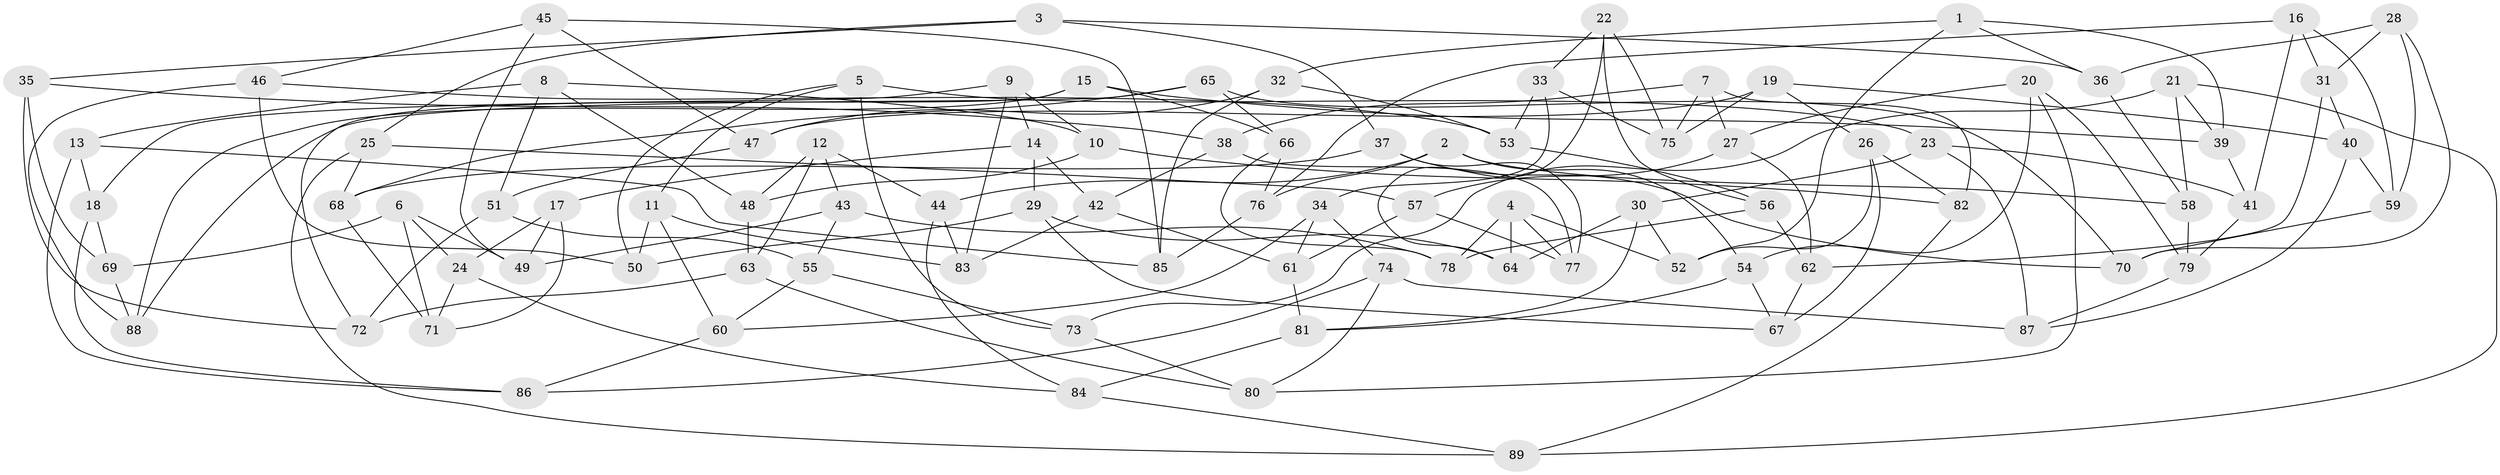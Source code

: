 // Generated by graph-tools (version 1.1) at 2025/03/03/09/25 03:03:04]
// undirected, 89 vertices, 178 edges
graph export_dot {
graph [start="1"]
  node [color=gray90,style=filled];
  1;
  2;
  3;
  4;
  5;
  6;
  7;
  8;
  9;
  10;
  11;
  12;
  13;
  14;
  15;
  16;
  17;
  18;
  19;
  20;
  21;
  22;
  23;
  24;
  25;
  26;
  27;
  28;
  29;
  30;
  31;
  32;
  33;
  34;
  35;
  36;
  37;
  38;
  39;
  40;
  41;
  42;
  43;
  44;
  45;
  46;
  47;
  48;
  49;
  50;
  51;
  52;
  53;
  54;
  55;
  56;
  57;
  58;
  59;
  60;
  61;
  62;
  63;
  64;
  65;
  66;
  67;
  68;
  69;
  70;
  71;
  72;
  73;
  74;
  75;
  76;
  77;
  78;
  79;
  80;
  81;
  82;
  83;
  84;
  85;
  86;
  87;
  88;
  89;
  1 -- 36;
  1 -- 39;
  1 -- 52;
  1 -- 32;
  2 -- 44;
  2 -- 76;
  2 -- 58;
  2 -- 54;
  3 -- 37;
  3 -- 36;
  3 -- 25;
  3 -- 35;
  4 -- 77;
  4 -- 64;
  4 -- 52;
  4 -- 78;
  5 -- 50;
  5 -- 73;
  5 -- 11;
  5 -- 23;
  6 -- 24;
  6 -- 49;
  6 -- 69;
  6 -- 71;
  7 -- 75;
  7 -- 27;
  7 -- 38;
  7 -- 82;
  8 -- 51;
  8 -- 13;
  8 -- 48;
  8 -- 10;
  9 -- 14;
  9 -- 18;
  9 -- 10;
  9 -- 83;
  10 -- 82;
  10 -- 48;
  11 -- 83;
  11 -- 60;
  11 -- 50;
  12 -- 43;
  12 -- 44;
  12 -- 63;
  12 -- 48;
  13 -- 86;
  13 -- 18;
  13 -- 85;
  14 -- 29;
  14 -- 42;
  14 -- 17;
  15 -- 39;
  15 -- 66;
  15 -- 72;
  15 -- 88;
  16 -- 41;
  16 -- 31;
  16 -- 76;
  16 -- 59;
  17 -- 24;
  17 -- 49;
  17 -- 71;
  18 -- 69;
  18 -- 86;
  19 -- 26;
  19 -- 47;
  19 -- 75;
  19 -- 40;
  20 -- 54;
  20 -- 79;
  20 -- 27;
  20 -- 80;
  21 -- 89;
  21 -- 39;
  21 -- 58;
  21 -- 73;
  22 -- 75;
  22 -- 56;
  22 -- 64;
  22 -- 33;
  23 -- 41;
  23 -- 87;
  23 -- 30;
  24 -- 84;
  24 -- 71;
  25 -- 68;
  25 -- 89;
  25 -- 57;
  26 -- 67;
  26 -- 82;
  26 -- 52;
  27 -- 57;
  27 -- 62;
  28 -- 59;
  28 -- 36;
  28 -- 31;
  28 -- 70;
  29 -- 50;
  29 -- 64;
  29 -- 67;
  30 -- 81;
  30 -- 64;
  30 -- 52;
  31 -- 40;
  31 -- 62;
  32 -- 53;
  32 -- 47;
  32 -- 85;
  33 -- 53;
  33 -- 75;
  33 -- 34;
  34 -- 60;
  34 -- 74;
  34 -- 61;
  35 -- 38;
  35 -- 69;
  35 -- 72;
  36 -- 58;
  37 -- 70;
  37 -- 68;
  37 -- 77;
  38 -- 77;
  38 -- 42;
  39 -- 41;
  40 -- 59;
  40 -- 87;
  41 -- 79;
  42 -- 83;
  42 -- 61;
  43 -- 49;
  43 -- 55;
  43 -- 78;
  44 -- 83;
  44 -- 84;
  45 -- 46;
  45 -- 85;
  45 -- 47;
  45 -- 49;
  46 -- 50;
  46 -- 53;
  46 -- 88;
  47 -- 51;
  48 -- 63;
  51 -- 72;
  51 -- 55;
  53 -- 56;
  54 -- 81;
  54 -- 67;
  55 -- 73;
  55 -- 60;
  56 -- 62;
  56 -- 78;
  57 -- 77;
  57 -- 61;
  58 -- 79;
  59 -- 70;
  60 -- 86;
  61 -- 81;
  62 -- 67;
  63 -- 80;
  63 -- 72;
  65 -- 66;
  65 -- 70;
  65 -- 68;
  65 -- 88;
  66 -- 76;
  66 -- 78;
  68 -- 71;
  69 -- 88;
  73 -- 80;
  74 -- 80;
  74 -- 87;
  74 -- 86;
  76 -- 85;
  79 -- 87;
  81 -- 84;
  82 -- 89;
  84 -- 89;
}
